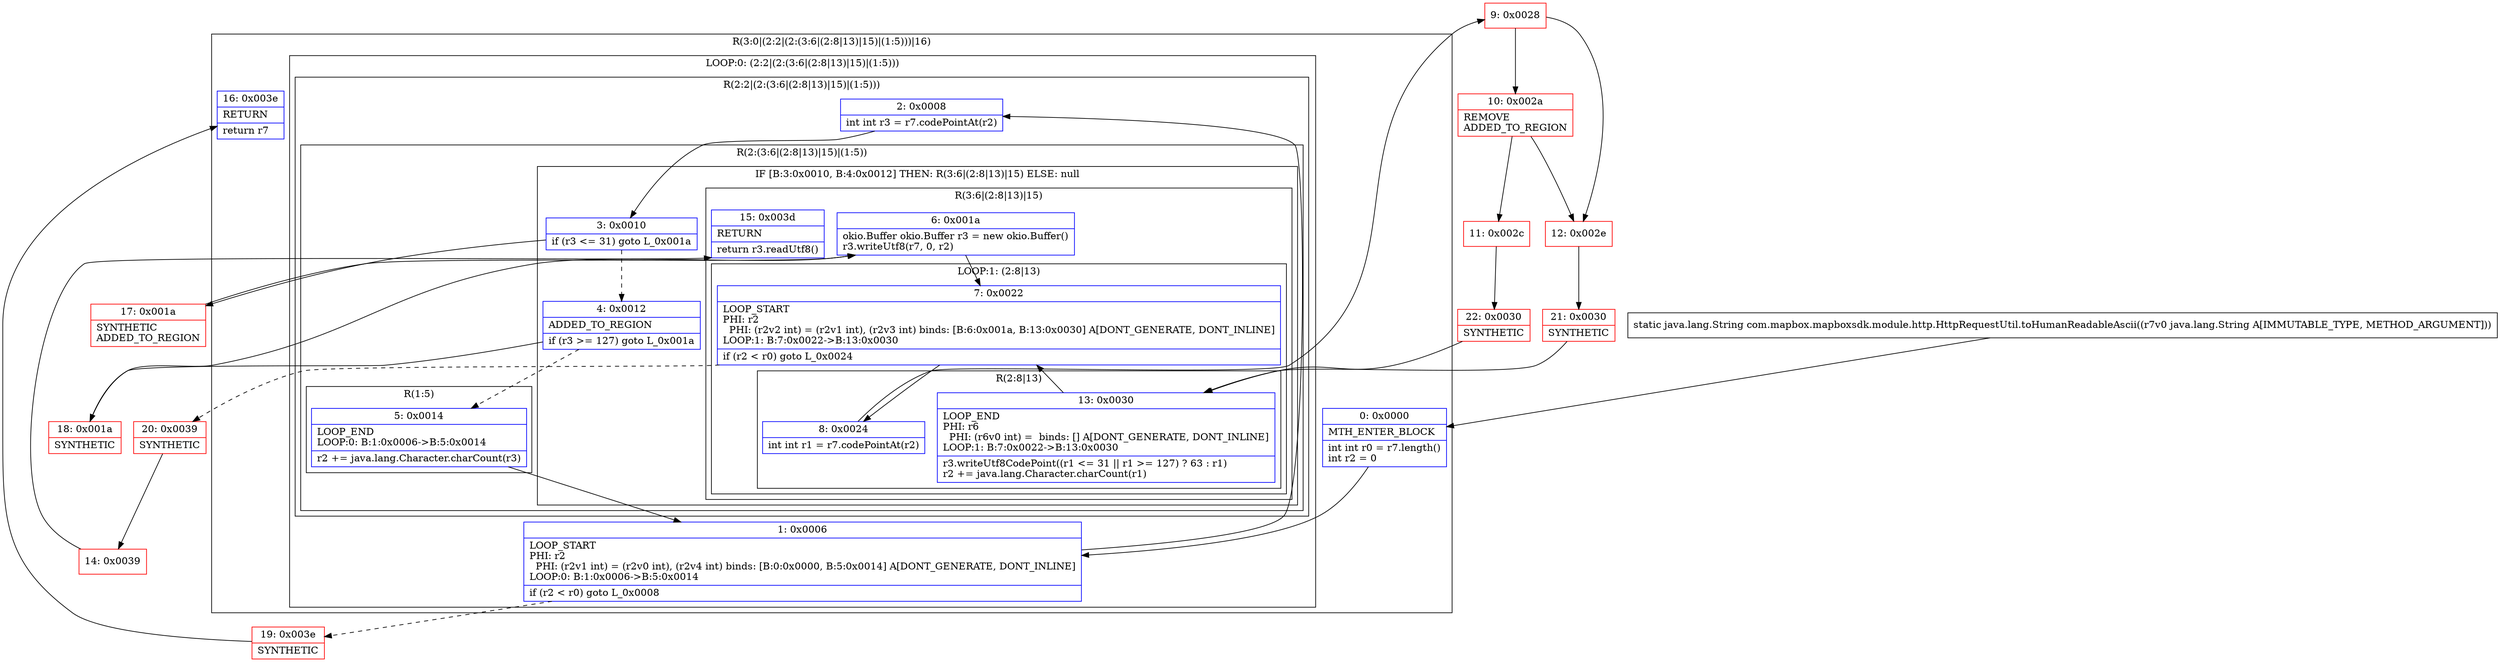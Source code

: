 digraph "CFG forcom.mapbox.mapboxsdk.module.http.HttpRequestUtil.toHumanReadableAscii(Ljava\/lang\/String;)Ljava\/lang\/String;" {
subgraph cluster_Region_1629751168 {
label = "R(3:0|(2:2|(2:(3:6|(2:8|13)|15)|(1:5)))|16)";
node [shape=record,color=blue];
Node_0 [shape=record,label="{0\:\ 0x0000|MTH_ENTER_BLOCK\l|int int r0 = r7.length()\lint r2 = 0\l}"];
subgraph cluster_LoopRegion_861402635 {
label = "LOOP:0: (2:2|(2:(3:6|(2:8|13)|15)|(1:5)))";
node [shape=record,color=blue];
Node_1 [shape=record,label="{1\:\ 0x0006|LOOP_START\lPHI: r2 \l  PHI: (r2v1 int) = (r2v0 int), (r2v4 int) binds: [B:0:0x0000, B:5:0x0014] A[DONT_GENERATE, DONT_INLINE]\lLOOP:0: B:1:0x0006\-\>B:5:0x0014\l|if (r2 \< r0) goto L_0x0008\l}"];
subgraph cluster_Region_798719136 {
label = "R(2:2|(2:(3:6|(2:8|13)|15)|(1:5)))";
node [shape=record,color=blue];
Node_2 [shape=record,label="{2\:\ 0x0008|int int r3 = r7.codePointAt(r2)\l}"];
subgraph cluster_Region_1295687790 {
label = "R(2:(3:6|(2:8|13)|15)|(1:5))";
node [shape=record,color=blue];
subgraph cluster_IfRegion_2109475227 {
label = "IF [B:3:0x0010, B:4:0x0012] THEN: R(3:6|(2:8|13)|15) ELSE: null";
node [shape=record,color=blue];
Node_3 [shape=record,label="{3\:\ 0x0010|if (r3 \<= 31) goto L_0x001a\l}"];
Node_4 [shape=record,label="{4\:\ 0x0012|ADDED_TO_REGION\l|if (r3 \>= 127) goto L_0x001a\l}"];
subgraph cluster_Region_1445680541 {
label = "R(3:6|(2:8|13)|15)";
node [shape=record,color=blue];
Node_6 [shape=record,label="{6\:\ 0x001a|okio.Buffer okio.Buffer r3 = new okio.Buffer()\lr3.writeUtf8(r7, 0, r2)\l}"];
subgraph cluster_LoopRegion_1545907643 {
label = "LOOP:1: (2:8|13)";
node [shape=record,color=blue];
Node_7 [shape=record,label="{7\:\ 0x0022|LOOP_START\lPHI: r2 \l  PHI: (r2v2 int) = (r2v1 int), (r2v3 int) binds: [B:6:0x001a, B:13:0x0030] A[DONT_GENERATE, DONT_INLINE]\lLOOP:1: B:7:0x0022\-\>B:13:0x0030\l|if (r2 \< r0) goto L_0x0024\l}"];
subgraph cluster_Region_1646863017 {
label = "R(2:8|13)";
node [shape=record,color=blue];
Node_8 [shape=record,label="{8\:\ 0x0024|int int r1 = r7.codePointAt(r2)\l}"];
Node_13 [shape=record,label="{13\:\ 0x0030|LOOP_END\lPHI: r6 \l  PHI: (r6v0 int) =  binds: [] A[DONT_GENERATE, DONT_INLINE]\lLOOP:1: B:7:0x0022\-\>B:13:0x0030\l|r3.writeUtf8CodePoint((r1 \<= 31 \|\| r1 \>= 127) ? 63 : r1)\lr2 += java.lang.Character.charCount(r1)\l}"];
}
}
Node_15 [shape=record,label="{15\:\ 0x003d|RETURN\l|return r3.readUtf8()\l}"];
}
}
subgraph cluster_Region_594551147 {
label = "R(1:5)";
node [shape=record,color=blue];
Node_5 [shape=record,label="{5\:\ 0x0014|LOOP_END\lLOOP:0: B:1:0x0006\-\>B:5:0x0014\l|r2 += java.lang.Character.charCount(r3)\l}"];
}
}
}
}
Node_16 [shape=record,label="{16\:\ 0x003e|RETURN\l|return r7\l}"];
}
Node_9 [shape=record,color=red,label="{9\:\ 0x0028}"];
Node_10 [shape=record,color=red,label="{10\:\ 0x002a|REMOVE\lADDED_TO_REGION\l}"];
Node_11 [shape=record,color=red,label="{11\:\ 0x002c}"];
Node_12 [shape=record,color=red,label="{12\:\ 0x002e}"];
Node_14 [shape=record,color=red,label="{14\:\ 0x0039}"];
Node_17 [shape=record,color=red,label="{17\:\ 0x001a|SYNTHETIC\lADDED_TO_REGION\l}"];
Node_18 [shape=record,color=red,label="{18\:\ 0x001a|SYNTHETIC\l}"];
Node_19 [shape=record,color=red,label="{19\:\ 0x003e|SYNTHETIC\l}"];
Node_20 [shape=record,color=red,label="{20\:\ 0x0039|SYNTHETIC\l}"];
Node_21 [shape=record,color=red,label="{21\:\ 0x0030|SYNTHETIC\l}"];
Node_22 [shape=record,color=red,label="{22\:\ 0x0030|SYNTHETIC\l}"];
MethodNode[shape=record,label="{static java.lang.String com.mapbox.mapboxsdk.module.http.HttpRequestUtil.toHumanReadableAscii((r7v0 java.lang.String A[IMMUTABLE_TYPE, METHOD_ARGUMENT])) }"];
MethodNode -> Node_0;
Node_0 -> Node_1;
Node_1 -> Node_2;
Node_1 -> Node_19[style=dashed];
Node_2 -> Node_3;
Node_3 -> Node_4[style=dashed];
Node_3 -> Node_17;
Node_4 -> Node_5[style=dashed];
Node_4 -> Node_18;
Node_6 -> Node_7;
Node_7 -> Node_8;
Node_7 -> Node_20[style=dashed];
Node_8 -> Node_9;
Node_13 -> Node_7;
Node_5 -> Node_1;
Node_9 -> Node_10;
Node_9 -> Node_12;
Node_10 -> Node_11;
Node_10 -> Node_12;
Node_11 -> Node_22;
Node_12 -> Node_21;
Node_14 -> Node_15;
Node_17 -> Node_6;
Node_18 -> Node_6;
Node_19 -> Node_16;
Node_20 -> Node_14;
Node_21 -> Node_13;
Node_22 -> Node_13;
}

